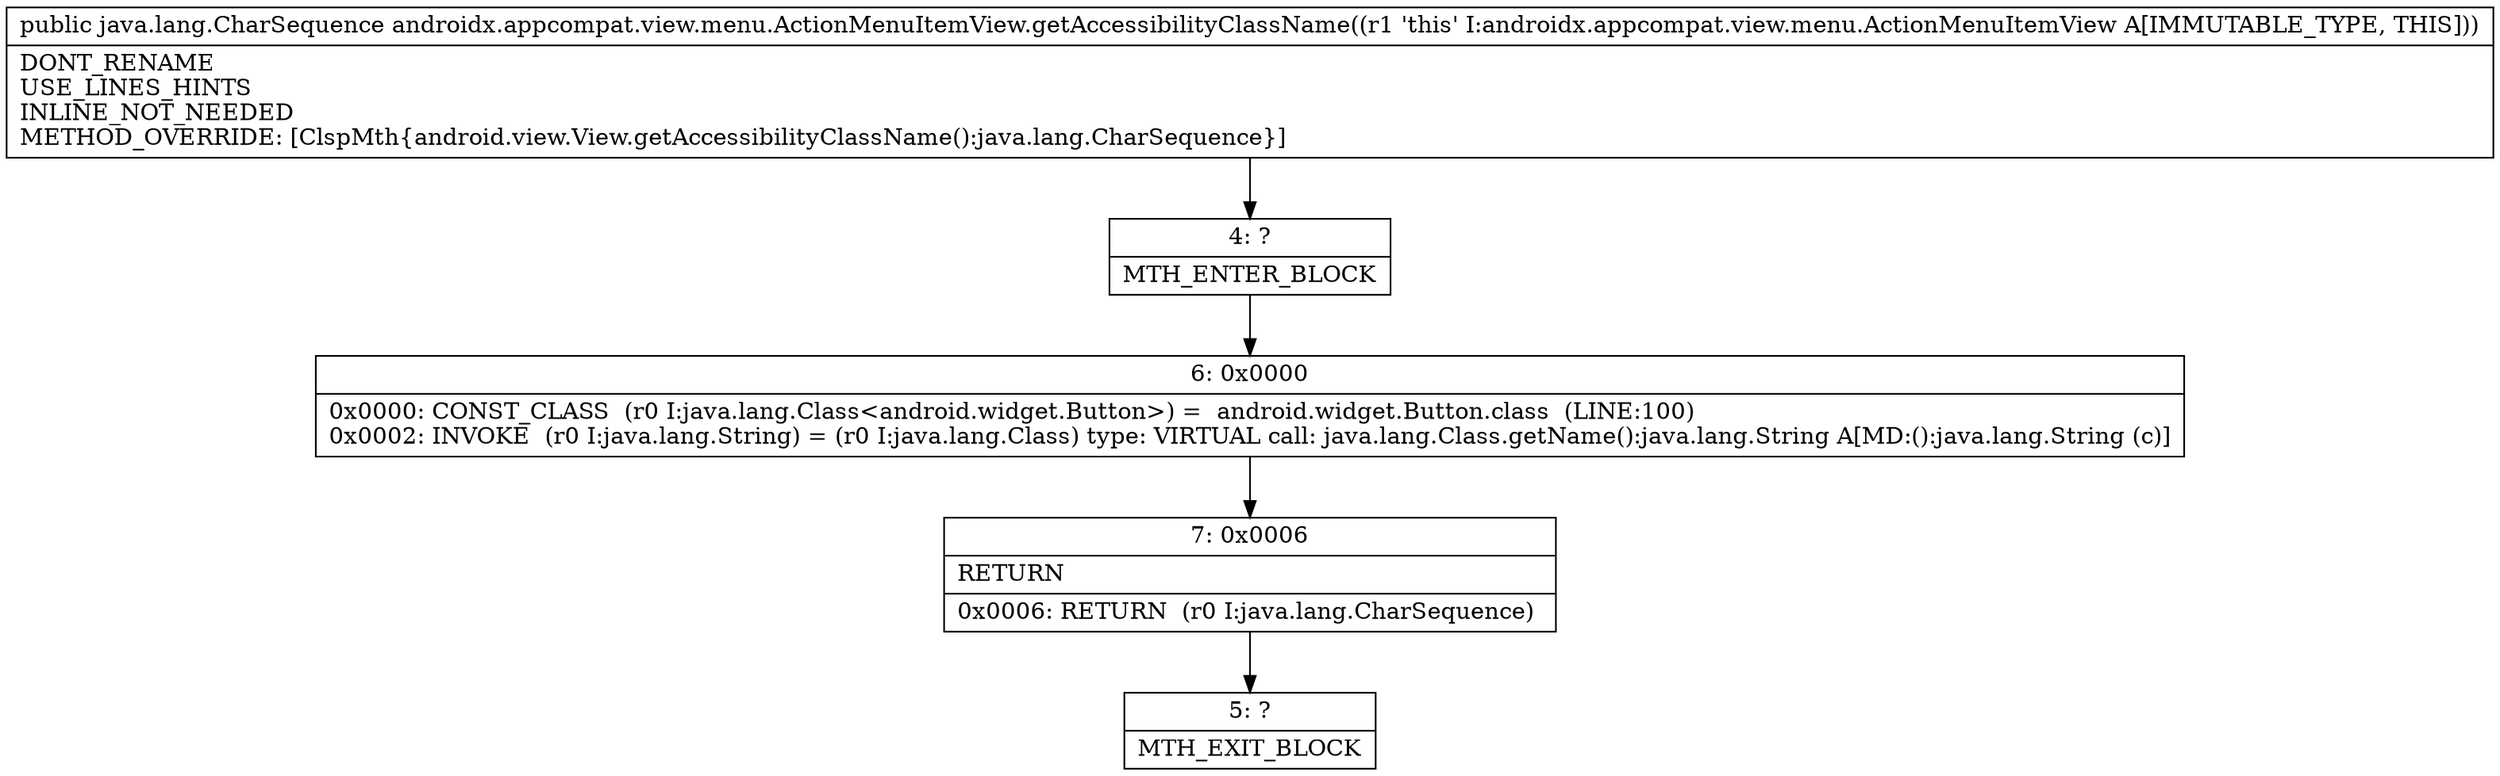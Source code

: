 digraph "CFG forandroidx.appcompat.view.menu.ActionMenuItemView.getAccessibilityClassName()Ljava\/lang\/CharSequence;" {
Node_4 [shape=record,label="{4\:\ ?|MTH_ENTER_BLOCK\l}"];
Node_6 [shape=record,label="{6\:\ 0x0000|0x0000: CONST_CLASS  (r0 I:java.lang.Class\<android.widget.Button\>) =  android.widget.Button.class  (LINE:100)\l0x0002: INVOKE  (r0 I:java.lang.String) = (r0 I:java.lang.Class) type: VIRTUAL call: java.lang.Class.getName():java.lang.String A[MD:():java.lang.String (c)]\l}"];
Node_7 [shape=record,label="{7\:\ 0x0006|RETURN\l|0x0006: RETURN  (r0 I:java.lang.CharSequence) \l}"];
Node_5 [shape=record,label="{5\:\ ?|MTH_EXIT_BLOCK\l}"];
MethodNode[shape=record,label="{public java.lang.CharSequence androidx.appcompat.view.menu.ActionMenuItemView.getAccessibilityClassName((r1 'this' I:androidx.appcompat.view.menu.ActionMenuItemView A[IMMUTABLE_TYPE, THIS]))  | DONT_RENAME\lUSE_LINES_HINTS\lINLINE_NOT_NEEDED\lMETHOD_OVERRIDE: [ClspMth\{android.view.View.getAccessibilityClassName():java.lang.CharSequence\}]\l}"];
MethodNode -> Node_4;Node_4 -> Node_6;
Node_6 -> Node_7;
Node_7 -> Node_5;
}

